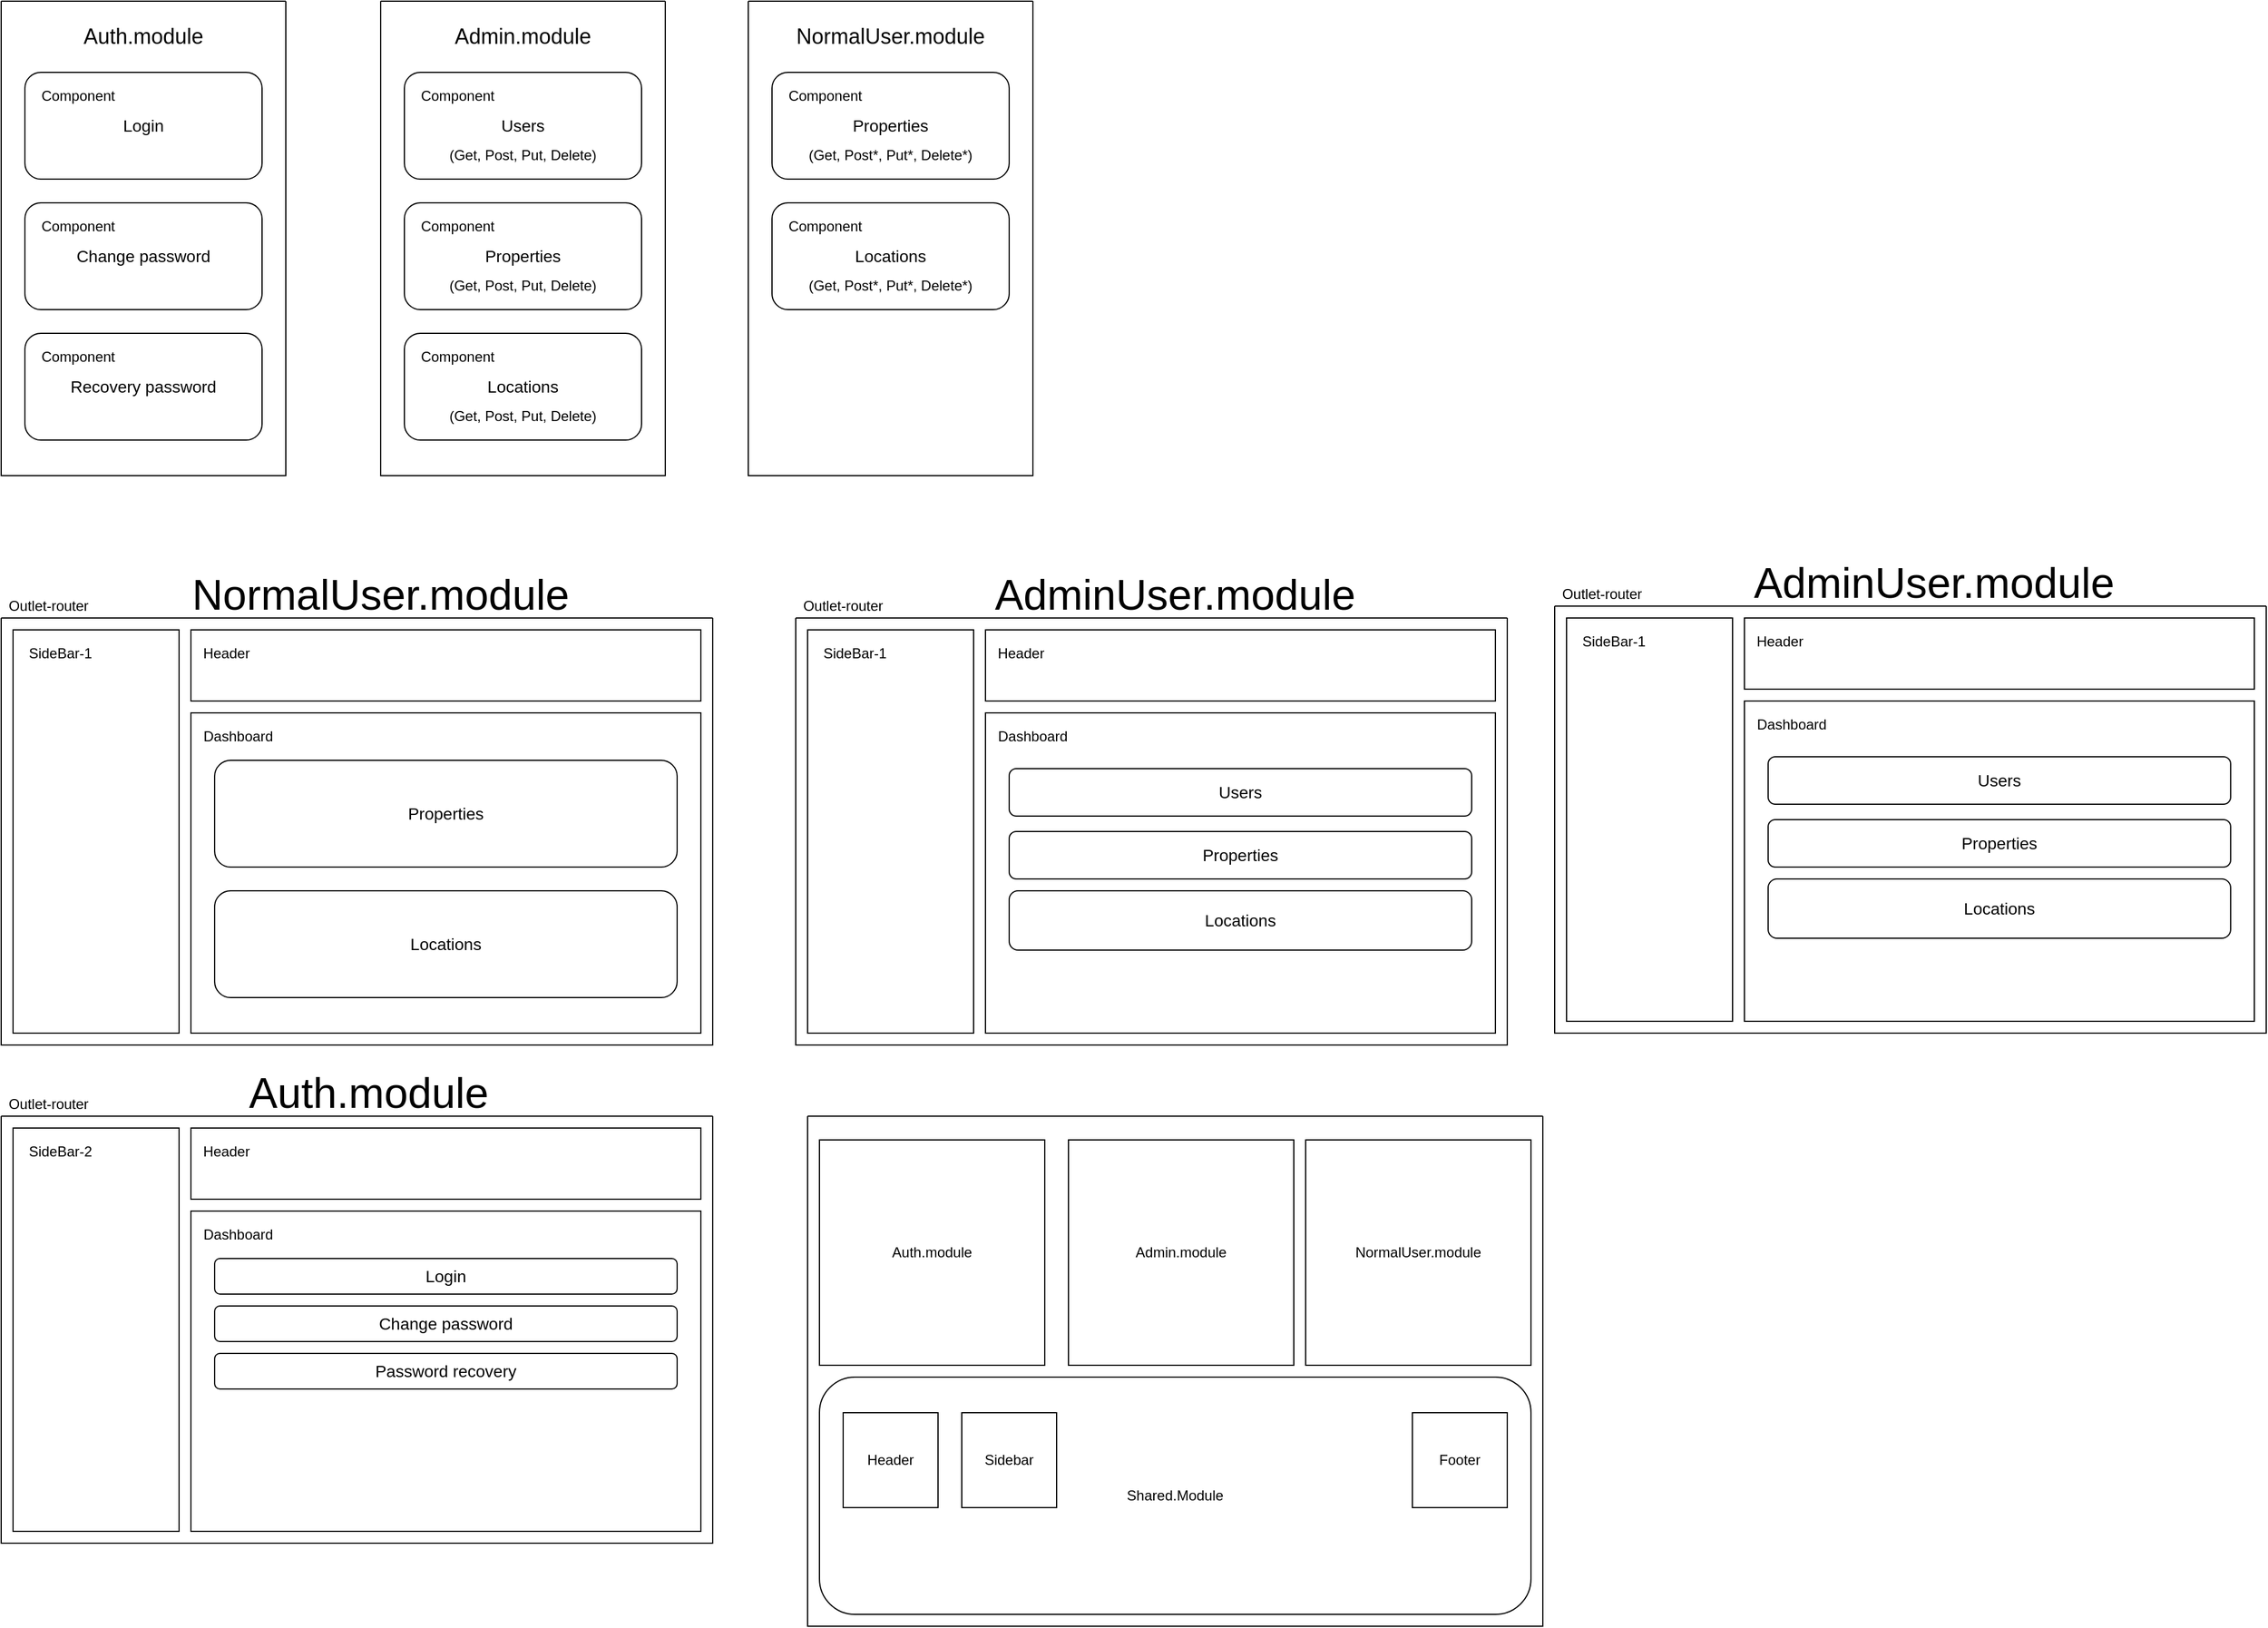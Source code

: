 <mxfile version="14.9.6" type="device"><diagram id="szc1dMfjdWzDDYe2qXLy" name="Page-1"><mxGraphModel dx="1662" dy="816" grid="1" gridSize="10" guides="1" tooltips="1" connect="1" arrows="1" fold="1" page="1" pageScale="1" pageWidth="2336" pageHeight="1654" math="0" shadow="0"><root><mxCell id="0"/><mxCell id="1" parent="0"/><mxCell id="NAzleJsMBOLo9y2PbGfG-2" value="" style="swimlane;startSize=0;" parent="1" vertex="1"><mxGeometry x="80" y="160" width="240" height="400" as="geometry"/></mxCell><mxCell id="NAzleJsMBOLo9y2PbGfG-3" value="&lt;font style=&quot;font-size: 14px&quot;&gt;Login&lt;/font&gt;" style="rounded=1;whiteSpace=wrap;html=1;" parent="NAzleJsMBOLo9y2PbGfG-2" vertex="1"><mxGeometry x="20" y="60" width="200" height="90" as="geometry"/></mxCell><mxCell id="NAzleJsMBOLo9y2PbGfG-4" value="&lt;font style=&quot;font-size: 18px&quot;&gt;Auth.module&lt;/font&gt;" style="text;html=1;strokeColor=none;fillColor=none;align=center;verticalAlign=middle;whiteSpace=wrap;rounded=0;" parent="NAzleJsMBOLo9y2PbGfG-2" vertex="1"><mxGeometry x="110" y="20" width="20" height="20" as="geometry"/></mxCell><mxCell id="NAzleJsMBOLo9y2PbGfG-5" value="&lt;font style=&quot;font-size: 14px&quot;&gt;Change password&lt;/font&gt;" style="rounded=1;whiteSpace=wrap;html=1;" parent="NAzleJsMBOLo9y2PbGfG-2" vertex="1"><mxGeometry x="20" y="170" width="200" height="90" as="geometry"/></mxCell><mxCell id="NAzleJsMBOLo9y2PbGfG-6" value="&lt;font style=&quot;font-size: 14px&quot;&gt;Recovery password&lt;/font&gt;" style="rounded=1;whiteSpace=wrap;html=1;" parent="NAzleJsMBOLo9y2PbGfG-2" vertex="1"><mxGeometry x="20" y="280" width="200" height="90" as="geometry"/></mxCell><mxCell id="NAzleJsMBOLo9y2PbGfG-13" value="Component" style="text;html=1;strokeColor=none;fillColor=none;align=center;verticalAlign=middle;whiteSpace=wrap;rounded=0;" parent="NAzleJsMBOLo9y2PbGfG-2" vertex="1"><mxGeometry x="30" y="70" width="70" height="20" as="geometry"/></mxCell><mxCell id="NAzleJsMBOLo9y2PbGfG-14" value="Component" style="text;html=1;strokeColor=none;fillColor=none;align=center;verticalAlign=middle;whiteSpace=wrap;rounded=0;" parent="NAzleJsMBOLo9y2PbGfG-2" vertex="1"><mxGeometry x="30" y="180" width="70" height="20" as="geometry"/></mxCell><mxCell id="NAzleJsMBOLo9y2PbGfG-15" value="Component" style="text;html=1;strokeColor=none;fillColor=none;align=center;verticalAlign=middle;whiteSpace=wrap;rounded=0;" parent="NAzleJsMBOLo9y2PbGfG-2" vertex="1"><mxGeometry x="30" y="290" width="70" height="20" as="geometry"/></mxCell><mxCell id="NAzleJsMBOLo9y2PbGfG-7" value="" style="swimlane;startSize=0;" parent="1" vertex="1"><mxGeometry x="400" y="160" width="240" height="400" as="geometry"/></mxCell><mxCell id="NAzleJsMBOLo9y2PbGfG-8" value="&lt;font style=&quot;font-size: 14px&quot;&gt;Users&lt;/font&gt;" style="rounded=1;whiteSpace=wrap;html=1;" parent="NAzleJsMBOLo9y2PbGfG-7" vertex="1"><mxGeometry x="20" y="60" width="200" height="90" as="geometry"/></mxCell><mxCell id="NAzleJsMBOLo9y2PbGfG-9" value="&lt;font style=&quot;font-size: 18px&quot;&gt;Admin.module&lt;/font&gt;" style="text;html=1;strokeColor=none;fillColor=none;align=center;verticalAlign=middle;whiteSpace=wrap;rounded=0;" parent="NAzleJsMBOLo9y2PbGfG-7" vertex="1"><mxGeometry x="100" y="20" width="40" height="20" as="geometry"/></mxCell><mxCell id="NAzleJsMBOLo9y2PbGfG-10" value="&lt;font style=&quot;font-size: 14px&quot;&gt;Properties&lt;/font&gt;" style="rounded=1;whiteSpace=wrap;html=1;" parent="NAzleJsMBOLo9y2PbGfG-7" vertex="1"><mxGeometry x="20" y="170" width="200" height="90" as="geometry"/></mxCell><mxCell id="NAzleJsMBOLo9y2PbGfG-11" value="&lt;font style=&quot;font-size: 14px&quot;&gt;Locations&lt;/font&gt;" style="rounded=1;whiteSpace=wrap;html=1;" parent="NAzleJsMBOLo9y2PbGfG-7" vertex="1"><mxGeometry x="20" y="280" width="200" height="90" as="geometry"/></mxCell><mxCell id="NAzleJsMBOLo9y2PbGfG-16" value="Component" style="text;html=1;strokeColor=none;fillColor=none;align=center;verticalAlign=middle;whiteSpace=wrap;rounded=0;" parent="NAzleJsMBOLo9y2PbGfG-7" vertex="1"><mxGeometry x="30" y="70" width="70" height="20" as="geometry"/></mxCell><mxCell id="NAzleJsMBOLo9y2PbGfG-17" value="Component" style="text;html=1;strokeColor=none;fillColor=none;align=center;verticalAlign=middle;whiteSpace=wrap;rounded=0;" parent="NAzleJsMBOLo9y2PbGfG-7" vertex="1"><mxGeometry x="30" y="180" width="70" height="20" as="geometry"/></mxCell><mxCell id="NAzleJsMBOLo9y2PbGfG-18" value="Component" style="text;html=1;strokeColor=none;fillColor=none;align=center;verticalAlign=middle;whiteSpace=wrap;rounded=0;" parent="NAzleJsMBOLo9y2PbGfG-7" vertex="1"><mxGeometry x="30" y="290" width="70" height="20" as="geometry"/></mxCell><mxCell id="NAzleJsMBOLo9y2PbGfG-51" value="(Get, Post, Put, Delete)" style="text;html=1;strokeColor=none;fillColor=none;align=center;verticalAlign=middle;whiteSpace=wrap;rounded=0;" parent="NAzleJsMBOLo9y2PbGfG-7" vertex="1"><mxGeometry x="40" y="120" width="160" height="20" as="geometry"/></mxCell><mxCell id="NAzleJsMBOLo9y2PbGfG-52" value="(Get, Post, Put, Delete)" style="text;html=1;strokeColor=none;fillColor=none;align=center;verticalAlign=middle;whiteSpace=wrap;rounded=0;" parent="NAzleJsMBOLo9y2PbGfG-7" vertex="1"><mxGeometry x="40" y="230" width="160" height="20" as="geometry"/></mxCell><mxCell id="NAzleJsMBOLo9y2PbGfG-19" value="" style="swimlane;startSize=0;" parent="1" vertex="1"><mxGeometry x="80" y="680" width="600" height="360" as="geometry"/></mxCell><mxCell id="NAzleJsMBOLo9y2PbGfG-20" value="" style="rounded=0;whiteSpace=wrap;html=1;" parent="NAzleJsMBOLo9y2PbGfG-19" vertex="1"><mxGeometry x="10" y="10" width="140" height="340" as="geometry"/></mxCell><mxCell id="NAzleJsMBOLo9y2PbGfG-21" value="SideBar-1" style="text;html=1;strokeColor=none;fillColor=none;align=center;verticalAlign=middle;whiteSpace=wrap;rounded=0;" parent="NAzleJsMBOLo9y2PbGfG-19" vertex="1"><mxGeometry x="20" y="20" width="60" height="20" as="geometry"/></mxCell><mxCell id="NAzleJsMBOLo9y2PbGfG-23" value="" style="rounded=0;whiteSpace=wrap;html=1;" parent="NAzleJsMBOLo9y2PbGfG-19" vertex="1"><mxGeometry x="160" y="10" width="430" height="60" as="geometry"/></mxCell><mxCell id="NAzleJsMBOLo9y2PbGfG-25" value="" style="rounded=0;whiteSpace=wrap;html=1;" parent="NAzleJsMBOLo9y2PbGfG-19" vertex="1"><mxGeometry x="160" y="80" width="430" height="270" as="geometry"/></mxCell><mxCell id="NAzleJsMBOLo9y2PbGfG-26" value="Dashboard" style="text;html=1;strokeColor=none;fillColor=none;align=center;verticalAlign=middle;whiteSpace=wrap;rounded=0;" parent="NAzleJsMBOLo9y2PbGfG-19" vertex="1"><mxGeometry x="170" y="90" width="60" height="20" as="geometry"/></mxCell><mxCell id="NAzleJsMBOLo9y2PbGfG-27" value="&lt;font style=&quot;font-size: 14px&quot;&gt;Properties&lt;/font&gt;" style="rounded=1;whiteSpace=wrap;html=1;" parent="NAzleJsMBOLo9y2PbGfG-19" vertex="1"><mxGeometry x="180" y="120" width="390" height="90" as="geometry"/></mxCell><mxCell id="NAzleJsMBOLo9y2PbGfG-28" value="&lt;font style=&quot;font-size: 14px&quot;&gt;Locations&lt;/font&gt;" style="rounded=1;whiteSpace=wrap;html=1;" parent="NAzleJsMBOLo9y2PbGfG-19" vertex="1"><mxGeometry x="180" y="230" width="390" height="90" as="geometry"/></mxCell><mxCell id="NAzleJsMBOLo9y2PbGfG-22" value="Outlet-router" style="text;html=1;strokeColor=none;fillColor=none;align=center;verticalAlign=middle;whiteSpace=wrap;rounded=0;" parent="1" vertex="1"><mxGeometry x="80" y="660" width="80" height="20" as="geometry"/></mxCell><mxCell id="NAzleJsMBOLo9y2PbGfG-24" value="Header" style="text;html=1;strokeColor=none;fillColor=none;align=center;verticalAlign=middle;whiteSpace=wrap;rounded=0;" parent="1" vertex="1"><mxGeometry x="250" y="700" width="40" height="20" as="geometry"/></mxCell><mxCell id="NAzleJsMBOLo9y2PbGfG-29" value="" style="swimlane;startSize=0;" parent="1" vertex="1"><mxGeometry x="80" y="1100" width="600" height="360" as="geometry"/></mxCell><mxCell id="NAzleJsMBOLo9y2PbGfG-30" value="" style="rounded=0;whiteSpace=wrap;html=1;" parent="NAzleJsMBOLo9y2PbGfG-29" vertex="1"><mxGeometry x="10" y="10" width="140" height="340" as="geometry"/></mxCell><mxCell id="NAzleJsMBOLo9y2PbGfG-32" value="" style="rounded=0;whiteSpace=wrap;html=1;" parent="NAzleJsMBOLo9y2PbGfG-29" vertex="1"><mxGeometry x="160" y="10" width="430" height="60" as="geometry"/></mxCell><mxCell id="NAzleJsMBOLo9y2PbGfG-33" value="" style="rounded=0;whiteSpace=wrap;html=1;" parent="NAzleJsMBOLo9y2PbGfG-29" vertex="1"><mxGeometry x="160" y="80" width="430" height="270" as="geometry"/></mxCell><mxCell id="NAzleJsMBOLo9y2PbGfG-34" value="Dashboard" style="text;html=1;strokeColor=none;fillColor=none;align=center;verticalAlign=middle;whiteSpace=wrap;rounded=0;" parent="NAzleJsMBOLo9y2PbGfG-29" vertex="1"><mxGeometry x="170" y="90" width="60" height="20" as="geometry"/></mxCell><mxCell id="NAzleJsMBOLo9y2PbGfG-35" value="&lt;font style=&quot;font-size: 14px&quot;&gt;Login&lt;/font&gt;" style="rounded=1;whiteSpace=wrap;html=1;" parent="NAzleJsMBOLo9y2PbGfG-29" vertex="1"><mxGeometry x="180" y="120" width="390" height="30" as="geometry"/></mxCell><mxCell id="NAzleJsMBOLo9y2PbGfG-36" value="&lt;font style=&quot;font-size: 14px&quot;&gt;Change password&lt;/font&gt;" style="rounded=1;whiteSpace=wrap;html=1;" parent="NAzleJsMBOLo9y2PbGfG-29" vertex="1"><mxGeometry x="180" y="160" width="390" height="30" as="geometry"/></mxCell><mxCell id="NAzleJsMBOLo9y2PbGfG-39" value="&lt;font style=&quot;font-size: 14px&quot;&gt;Password recovery&lt;/font&gt;" style="rounded=1;whiteSpace=wrap;html=1;" parent="NAzleJsMBOLo9y2PbGfG-29" vertex="1"><mxGeometry x="180" y="200" width="390" height="30" as="geometry"/></mxCell><mxCell id="NAzleJsMBOLo9y2PbGfG-40" value="SideBar-2" style="text;html=1;strokeColor=none;fillColor=none;align=center;verticalAlign=middle;whiteSpace=wrap;rounded=0;" parent="NAzleJsMBOLo9y2PbGfG-29" vertex="1"><mxGeometry x="20" y="20" width="60" height="20" as="geometry"/></mxCell><mxCell id="NAzleJsMBOLo9y2PbGfG-37" value="Outlet-router" style="text;html=1;strokeColor=none;fillColor=none;align=center;verticalAlign=middle;whiteSpace=wrap;rounded=0;" parent="1" vertex="1"><mxGeometry x="80" y="1080" width="80" height="20" as="geometry"/></mxCell><mxCell id="NAzleJsMBOLo9y2PbGfG-38" value="Header" style="text;html=1;strokeColor=none;fillColor=none;align=center;verticalAlign=middle;whiteSpace=wrap;rounded=0;" parent="1" vertex="1"><mxGeometry x="250" y="1120" width="40" height="20" as="geometry"/></mxCell><mxCell id="NAzleJsMBOLo9y2PbGfG-41" value="" style="swimlane;startSize=0;" parent="1" vertex="1"><mxGeometry x="710" y="160" width="240" height="400" as="geometry"/></mxCell><mxCell id="NAzleJsMBOLo9y2PbGfG-43" value="&lt;font style=&quot;font-size: 18px&quot;&gt;NormalUser.module&lt;/font&gt;" style="text;html=1;strokeColor=none;fillColor=none;align=center;verticalAlign=middle;whiteSpace=wrap;rounded=0;" parent="NAzleJsMBOLo9y2PbGfG-41" vertex="1"><mxGeometry x="100" y="20" width="40" height="20" as="geometry"/></mxCell><mxCell id="NAzleJsMBOLo9y2PbGfG-44" value="&lt;font style=&quot;font-size: 14px&quot;&gt;Properties&lt;/font&gt;" style="rounded=1;whiteSpace=wrap;html=1;" parent="NAzleJsMBOLo9y2PbGfG-41" vertex="1"><mxGeometry x="20" y="60" width="200" height="90" as="geometry"/></mxCell><mxCell id="NAzleJsMBOLo9y2PbGfG-45" value="&lt;font style=&quot;font-size: 14px&quot;&gt;Locations&lt;/font&gt;" style="rounded=1;whiteSpace=wrap;html=1;" parent="NAzleJsMBOLo9y2PbGfG-41" vertex="1"><mxGeometry x="20" y="170" width="200" height="90" as="geometry"/></mxCell><mxCell id="NAzleJsMBOLo9y2PbGfG-47" value="Component" style="text;html=1;strokeColor=none;fillColor=none;align=center;verticalAlign=middle;whiteSpace=wrap;rounded=0;" parent="NAzleJsMBOLo9y2PbGfG-41" vertex="1"><mxGeometry x="30" y="70" width="70" height="20" as="geometry"/></mxCell><mxCell id="NAzleJsMBOLo9y2PbGfG-48" value="Component" style="text;html=1;strokeColor=none;fillColor=none;align=center;verticalAlign=middle;whiteSpace=wrap;rounded=0;" parent="NAzleJsMBOLo9y2PbGfG-41" vertex="1"><mxGeometry x="30" y="180" width="70" height="20" as="geometry"/></mxCell><mxCell id="NAzleJsMBOLo9y2PbGfG-49" value="(Get, Post*, Put*, Delete*)" style="text;html=1;strokeColor=none;fillColor=none;align=center;verticalAlign=middle;whiteSpace=wrap;rounded=0;" parent="NAzleJsMBOLo9y2PbGfG-41" vertex="1"><mxGeometry x="40" y="120" width="160" height="20" as="geometry"/></mxCell><mxCell id="NAzleJsMBOLo9y2PbGfG-50" value="(Get, Post*, Put*, Delete*)" style="text;html=1;strokeColor=none;fillColor=none;align=center;verticalAlign=middle;whiteSpace=wrap;rounded=0;" parent="NAzleJsMBOLo9y2PbGfG-41" vertex="1"><mxGeometry x="40" y="230" width="160" height="20" as="geometry"/></mxCell><mxCell id="NAzleJsMBOLo9y2PbGfG-53" value="(Get, Post, Put, Delete)" style="text;html=1;strokeColor=none;fillColor=none;align=center;verticalAlign=middle;whiteSpace=wrap;rounded=0;" parent="1" vertex="1"><mxGeometry x="440" y="500" width="160" height="20" as="geometry"/></mxCell><mxCell id="NAzleJsMBOLo9y2PbGfG-54" value="&lt;font style=&quot;font-size: 36px&quot;&gt;Auth.module&lt;/font&gt;" style="text;html=1;strokeColor=none;fillColor=none;align=center;verticalAlign=middle;whiteSpace=wrap;rounded=0;" parent="1" vertex="1"><mxGeometry x="340" y="1070" width="100" height="20" as="geometry"/></mxCell><mxCell id="NAzleJsMBOLo9y2PbGfG-55" value="&lt;font style=&quot;font-size: 36px&quot;&gt;NormalUser.module&lt;/font&gt;" style="text;html=1;strokeColor=none;fillColor=none;align=center;verticalAlign=middle;whiteSpace=wrap;rounded=0;" parent="1" vertex="1"><mxGeometry x="330" y="650" width="140" height="20" as="geometry"/></mxCell><mxCell id="NAzleJsMBOLo9y2PbGfG-56" value="" style="swimlane;startSize=0;" parent="1" vertex="1"><mxGeometry x="750" y="680" width="600" height="360" as="geometry"/></mxCell><mxCell id="NAzleJsMBOLo9y2PbGfG-57" value="" style="rounded=0;whiteSpace=wrap;html=1;" parent="NAzleJsMBOLo9y2PbGfG-56" vertex="1"><mxGeometry x="10" y="10" width="140" height="340" as="geometry"/></mxCell><mxCell id="NAzleJsMBOLo9y2PbGfG-58" value="SideBar-1" style="text;html=1;strokeColor=none;fillColor=none;align=center;verticalAlign=middle;whiteSpace=wrap;rounded=0;" parent="NAzleJsMBOLo9y2PbGfG-56" vertex="1"><mxGeometry x="20" y="20" width="60" height="20" as="geometry"/></mxCell><mxCell id="NAzleJsMBOLo9y2PbGfG-59" value="" style="rounded=0;whiteSpace=wrap;html=1;" parent="NAzleJsMBOLo9y2PbGfG-56" vertex="1"><mxGeometry x="160" y="10" width="430" height="60" as="geometry"/></mxCell><mxCell id="NAzleJsMBOLo9y2PbGfG-60" value="" style="rounded=0;whiteSpace=wrap;html=1;" parent="NAzleJsMBOLo9y2PbGfG-56" vertex="1"><mxGeometry x="160" y="80" width="430" height="270" as="geometry"/></mxCell><mxCell id="NAzleJsMBOLo9y2PbGfG-61" value="Dashboard" style="text;html=1;strokeColor=none;fillColor=none;align=center;verticalAlign=middle;whiteSpace=wrap;rounded=0;" parent="NAzleJsMBOLo9y2PbGfG-56" vertex="1"><mxGeometry x="170" y="90" width="60" height="20" as="geometry"/></mxCell><mxCell id="NAzleJsMBOLo9y2PbGfG-62" value="&lt;font style=&quot;font-size: 14px&quot;&gt;Properties&lt;/font&gt;" style="rounded=1;whiteSpace=wrap;html=1;" parent="NAzleJsMBOLo9y2PbGfG-56" vertex="1"><mxGeometry x="180" y="180" width="390" height="40" as="geometry"/></mxCell><mxCell id="NAzleJsMBOLo9y2PbGfG-63" value="&lt;font style=&quot;font-size: 14px&quot;&gt;Locations&lt;/font&gt;" style="rounded=1;whiteSpace=wrap;html=1;" parent="NAzleJsMBOLo9y2PbGfG-56" vertex="1"><mxGeometry x="180" y="230" width="390" height="50" as="geometry"/></mxCell><mxCell id="NAzleJsMBOLo9y2PbGfG-67" value="&lt;font style=&quot;font-size: 14px&quot;&gt;Users&lt;/font&gt;" style="rounded=1;whiteSpace=wrap;html=1;" parent="NAzleJsMBOLo9y2PbGfG-56" vertex="1"><mxGeometry x="180" y="127" width="390" height="40" as="geometry"/></mxCell><mxCell id="NAzleJsMBOLo9y2PbGfG-64" value="Outlet-router" style="text;html=1;strokeColor=none;fillColor=none;align=center;verticalAlign=middle;whiteSpace=wrap;rounded=0;" parent="1" vertex="1"><mxGeometry x="750" y="660" width="80" height="20" as="geometry"/></mxCell><mxCell id="NAzleJsMBOLo9y2PbGfG-65" value="Header" style="text;html=1;strokeColor=none;fillColor=none;align=center;verticalAlign=middle;whiteSpace=wrap;rounded=0;" parent="1" vertex="1"><mxGeometry x="920" y="700" width="40" height="20" as="geometry"/></mxCell><mxCell id="NAzleJsMBOLo9y2PbGfG-66" value="&lt;font style=&quot;font-size: 36px&quot;&gt;AdminUser.module&lt;/font&gt;" style="text;html=1;strokeColor=none;fillColor=none;align=center;verticalAlign=middle;whiteSpace=wrap;rounded=0;" parent="1" vertex="1"><mxGeometry x="1000" y="650" width="140" height="20" as="geometry"/></mxCell><mxCell id="NAzleJsMBOLo9y2PbGfG-68" value="" style="swimlane;startSize=0;" parent="1" vertex="1"><mxGeometry x="760" y="1100" width="620" height="430" as="geometry"/></mxCell><mxCell id="NAzleJsMBOLo9y2PbGfG-70" value="Shared.Module" style="rounded=1;whiteSpace=wrap;html=1;" parent="NAzleJsMBOLo9y2PbGfG-68" vertex="1"><mxGeometry x="10" y="220" width="600" height="200" as="geometry"/></mxCell><mxCell id="NAzleJsMBOLo9y2PbGfG-71" value="Auth.module" style="whiteSpace=wrap;html=1;aspect=fixed;" parent="NAzleJsMBOLo9y2PbGfG-68" vertex="1"><mxGeometry x="10" y="20" width="190" height="190" as="geometry"/></mxCell><mxCell id="NAzleJsMBOLo9y2PbGfG-72" value="Admin.module" style="whiteSpace=wrap;html=1;aspect=fixed;" parent="NAzleJsMBOLo9y2PbGfG-68" vertex="1"><mxGeometry x="220" y="20" width="190" height="190" as="geometry"/></mxCell><mxCell id="NAzleJsMBOLo9y2PbGfG-73" value="NormalUser.module" style="whiteSpace=wrap;html=1;aspect=fixed;" parent="NAzleJsMBOLo9y2PbGfG-68" vertex="1"><mxGeometry x="420" y="20" width="190" height="190" as="geometry"/></mxCell><mxCell id="NAzleJsMBOLo9y2PbGfG-74" value="Header" style="whiteSpace=wrap;html=1;aspect=fixed;" parent="NAzleJsMBOLo9y2PbGfG-68" vertex="1"><mxGeometry x="30" y="250" width="80" height="80" as="geometry"/></mxCell><mxCell id="NAzleJsMBOLo9y2PbGfG-75" value="Sidebar" style="whiteSpace=wrap;html=1;aspect=fixed;" parent="NAzleJsMBOLo9y2PbGfG-68" vertex="1"><mxGeometry x="130" y="250" width="80" height="80" as="geometry"/></mxCell><mxCell id="NAzleJsMBOLo9y2PbGfG-76" value="Footer&lt;span style=&quot;color: rgba(0 , 0 , 0 , 0) ; font-family: monospace ; font-size: 0px&quot;&gt;%3CmxGraphModel%3E%3Croot%3E%3CmxCell%20id%3D%220%22%2F%3E%3CmxCell%20id%3D%221%22%20parent%3D%220%22%2F%3E%3CmxCell%20id%3D%222%22%20value%3D%22Sidebar%22%20style%3D%22whiteSpace%3Dwrap%3Bhtml%3D1%3Baspect%3Dfixed%3B%22%20vertex%3D%221%22%20parent%3D%221%22%3E%3CmxGeometry%20x%3D%22890%22%20y%3D%221350%22%20width%3D%2280%22%20height%3D%2280%22%20as%3D%22geometry%22%2F%3E%3C%2FmxCell%3E%3C%2Froot%3E%3C%2FmxGraphModel%3E&lt;/span&gt;" style="whiteSpace=wrap;html=1;aspect=fixed;" parent="NAzleJsMBOLo9y2PbGfG-68" vertex="1"><mxGeometry x="510" y="250" width="80" height="80" as="geometry"/></mxCell><mxCell id="WuE1ninYUrezMr1w9feE-1" value="" style="swimlane;startSize=0;" vertex="1" parent="1"><mxGeometry x="1390" y="670" width="600" height="360" as="geometry"/></mxCell><mxCell id="WuE1ninYUrezMr1w9feE-2" value="" style="rounded=0;whiteSpace=wrap;html=1;" vertex="1" parent="WuE1ninYUrezMr1w9feE-1"><mxGeometry x="10" y="10" width="140" height="340" as="geometry"/></mxCell><mxCell id="WuE1ninYUrezMr1w9feE-3" value="SideBar-1" style="text;html=1;strokeColor=none;fillColor=none;align=center;verticalAlign=middle;whiteSpace=wrap;rounded=0;" vertex="1" parent="WuE1ninYUrezMr1w9feE-1"><mxGeometry x="20" y="20" width="60" height="20" as="geometry"/></mxCell><mxCell id="WuE1ninYUrezMr1w9feE-4" value="" style="rounded=0;whiteSpace=wrap;html=1;" vertex="1" parent="WuE1ninYUrezMr1w9feE-1"><mxGeometry x="160" y="10" width="430" height="60" as="geometry"/></mxCell><mxCell id="WuE1ninYUrezMr1w9feE-5" value="" style="rounded=0;whiteSpace=wrap;html=1;" vertex="1" parent="WuE1ninYUrezMr1w9feE-1"><mxGeometry x="160" y="80" width="430" height="270" as="geometry"/></mxCell><mxCell id="WuE1ninYUrezMr1w9feE-6" value="Dashboard" style="text;html=1;strokeColor=none;fillColor=none;align=center;verticalAlign=middle;whiteSpace=wrap;rounded=0;" vertex="1" parent="WuE1ninYUrezMr1w9feE-1"><mxGeometry x="170" y="90" width="60" height="20" as="geometry"/></mxCell><mxCell id="WuE1ninYUrezMr1w9feE-7" value="&lt;font style=&quot;font-size: 14px&quot;&gt;Properties&lt;/font&gt;" style="rounded=1;whiteSpace=wrap;html=1;" vertex="1" parent="WuE1ninYUrezMr1w9feE-1"><mxGeometry x="180" y="180" width="390" height="40" as="geometry"/></mxCell><mxCell id="WuE1ninYUrezMr1w9feE-8" value="&lt;font style=&quot;font-size: 14px&quot;&gt;Locations&lt;/font&gt;" style="rounded=1;whiteSpace=wrap;html=1;" vertex="1" parent="WuE1ninYUrezMr1w9feE-1"><mxGeometry x="180" y="230" width="390" height="50" as="geometry"/></mxCell><mxCell id="WuE1ninYUrezMr1w9feE-9" value="&lt;font style=&quot;font-size: 14px&quot;&gt;Users&lt;/font&gt;" style="rounded=1;whiteSpace=wrap;html=1;" vertex="1" parent="WuE1ninYUrezMr1w9feE-1"><mxGeometry x="180" y="127" width="390" height="40" as="geometry"/></mxCell><mxCell id="WuE1ninYUrezMr1w9feE-10" value="Outlet-router" style="text;html=1;strokeColor=none;fillColor=none;align=center;verticalAlign=middle;whiteSpace=wrap;rounded=0;" vertex="1" parent="1"><mxGeometry x="1390" y="650" width="80" height="20" as="geometry"/></mxCell><mxCell id="WuE1ninYUrezMr1w9feE-11" value="Header" style="text;html=1;strokeColor=none;fillColor=none;align=center;verticalAlign=middle;whiteSpace=wrap;rounded=0;" vertex="1" parent="1"><mxGeometry x="1560" y="690" width="40" height="20" as="geometry"/></mxCell><mxCell id="WuE1ninYUrezMr1w9feE-12" value="&lt;font style=&quot;font-size: 36px&quot;&gt;AdminUser.module&lt;/font&gt;" style="text;html=1;strokeColor=none;fillColor=none;align=center;verticalAlign=middle;whiteSpace=wrap;rounded=0;" vertex="1" parent="1"><mxGeometry x="1640" y="640" width="140" height="20" as="geometry"/></mxCell></root></mxGraphModel></diagram></mxfile>